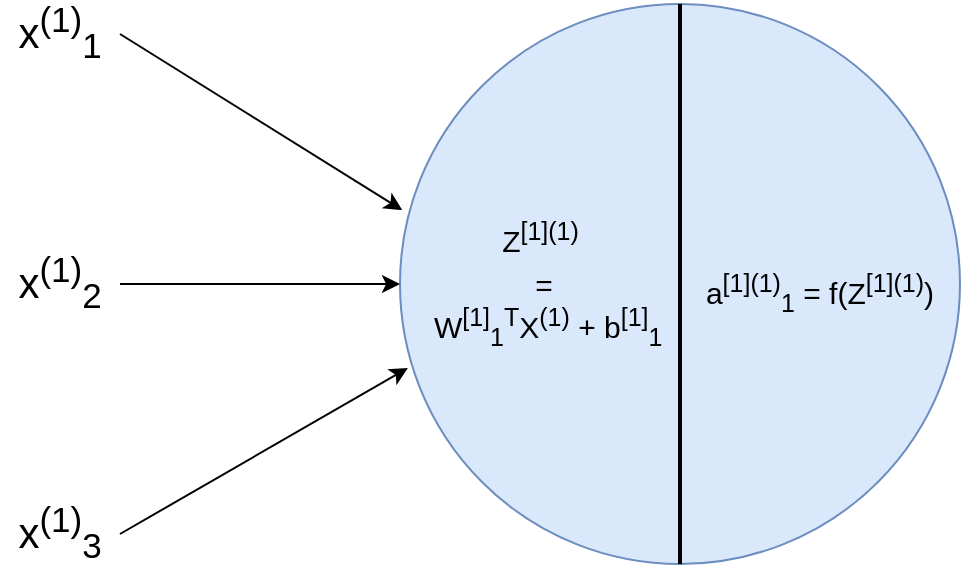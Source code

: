 <mxfile version="24.7.7">
  <diagram name="Page-1" id="HQMygzDaGYlCadJsfDkU">
    <mxGraphModel dx="1434" dy="827" grid="1" gridSize="10" guides="1" tooltips="1" connect="1" arrows="1" fold="1" page="1" pageScale="1" pageWidth="827" pageHeight="1169" math="0" shadow="0">
      <root>
        <mxCell id="0" />
        <mxCell id="1" parent="0" />
        <mxCell id="-9ES2fPpeawB7Ic0LZ5_-1" value="" style="ellipse;whiteSpace=wrap;html=1;aspect=fixed;fillColor=#dae8fc;strokeColor=#6c8ebf;" parent="1" vertex="1">
          <mxGeometry x="320" y="220" width="280" height="280" as="geometry" />
        </mxCell>
        <mxCell id="-9ES2fPpeawB7Ic0LZ5_-4" value="&lt;font style=&quot;font-size: 21px;&quot;&gt;x&lt;sup&gt;(1)&lt;/sup&gt;&lt;sub&gt;1&lt;/sub&gt;&lt;/font&gt;" style="text;html=1;align=center;verticalAlign=middle;whiteSpace=wrap;rounded=0;" parent="1" vertex="1">
          <mxGeometry x="120" y="220" width="60" height="30" as="geometry" />
        </mxCell>
        <mxCell id="-9ES2fPpeawB7Ic0LZ5_-5" value="&lt;font style=&quot;font-size: 21px;&quot;&gt;x&lt;sup&gt;(1)&lt;/sup&gt;&lt;sub&gt;2&lt;/sub&gt;&lt;/font&gt;" style="text;html=1;align=center;verticalAlign=middle;whiteSpace=wrap;rounded=0;" parent="1" vertex="1">
          <mxGeometry x="120" y="345" width="60" height="30" as="geometry" />
        </mxCell>
        <mxCell id="-9ES2fPpeawB7Ic0LZ5_-6" value="&lt;font style=&quot;font-size: 21px;&quot;&gt;x&lt;sup&gt;(1)&lt;/sup&gt;&lt;sub&gt;3&lt;/sub&gt;&lt;/font&gt;" style="text;html=1;align=center;verticalAlign=middle;whiteSpace=wrap;rounded=0;" parent="1" vertex="1">
          <mxGeometry x="120" y="470" width="60" height="30" as="geometry" />
        </mxCell>
        <mxCell id="-9ES2fPpeawB7Ic0LZ5_-7" value="" style="endArrow=classic;html=1;rounded=0;exitX=1;exitY=0.5;exitDx=0;exitDy=0;entryX=0.004;entryY=0.368;entryDx=0;entryDy=0;entryPerimeter=0;" parent="1" source="-9ES2fPpeawB7Ic0LZ5_-4" target="-9ES2fPpeawB7Ic0LZ5_-1" edge="1">
          <mxGeometry width="50" height="50" relative="1" as="geometry">
            <mxPoint x="390" y="450" as="sourcePoint" />
            <mxPoint x="440" y="400" as="targetPoint" />
          </mxGeometry>
        </mxCell>
        <mxCell id="-9ES2fPpeawB7Ic0LZ5_-10" value="" style="endArrow=classic;html=1;rounded=0;exitX=1;exitY=0.5;exitDx=0;exitDy=0;entryX=0;entryY=0.5;entryDx=0;entryDy=0;" parent="1" source="-9ES2fPpeawB7Ic0LZ5_-5" target="-9ES2fPpeawB7Ic0LZ5_-1" edge="1">
          <mxGeometry width="50" height="50" relative="1" as="geometry">
            <mxPoint x="390" y="450" as="sourcePoint" />
            <mxPoint x="440" y="400" as="targetPoint" />
          </mxGeometry>
        </mxCell>
        <mxCell id="-9ES2fPpeawB7Ic0LZ5_-13" value="" style="endArrow=classic;html=1;rounded=0;exitX=1;exitY=0.5;exitDx=0;exitDy=0;entryX=0.014;entryY=0.65;entryDx=0;entryDy=0;entryPerimeter=0;" parent="1" source="-9ES2fPpeawB7Ic0LZ5_-6" target="-9ES2fPpeawB7Ic0LZ5_-1" edge="1">
          <mxGeometry width="50" height="50" relative="1" as="geometry">
            <mxPoint x="390" y="450" as="sourcePoint" />
            <mxPoint x="330" y="364" as="targetPoint" />
          </mxGeometry>
        </mxCell>
        <mxCell id="rA9gJBEbsytchZREEXEG-1" value="" style="endArrow=none;html=1;strokeWidth=2;rounded=0;entryX=0.5;entryY=0;entryDx=0;entryDy=0;exitX=0.5;exitY=1;exitDx=0;exitDy=0;" parent="1" source="-9ES2fPpeawB7Ic0LZ5_-1" target="-9ES2fPpeawB7Ic0LZ5_-1" edge="1">
          <mxGeometry width="50" height="50" relative="1" as="geometry">
            <mxPoint x="590" y="480" as="sourcePoint" />
            <mxPoint x="640" y="430" as="targetPoint" />
          </mxGeometry>
        </mxCell>
        <mxCell id="rA9gJBEbsytchZREEXEG-2" value="&lt;font style=&quot;font-size: 15px;&quot;&gt;Z&lt;sup&gt;[1](1)&lt;/sup&gt;&lt;sub&gt;&amp;nbsp;&lt;/sub&gt;&lt;/font&gt;&lt;div&gt;&lt;font style=&quot;font-size: 15px;&quot;&gt;=&lt;/font&gt;&lt;div&gt;&lt;font style=&quot;font-size: 15px;&quot;&gt;&amp;nbsp;W&lt;sup&gt;[1]&lt;/sup&gt;&lt;sub&gt;1&lt;/sub&gt;&lt;sup&gt;T&lt;/sup&gt;X&lt;sup&gt;(1)&lt;/sup&gt; + b&lt;sup&gt;[1]&lt;/sup&gt;&lt;sub&gt;1&lt;/sub&gt;&lt;/font&gt;&lt;/div&gt;&lt;/div&gt;" style="text;html=1;align=center;verticalAlign=middle;whiteSpace=wrap;rounded=0;" parent="1" vertex="1">
          <mxGeometry x="324" y="345" width="136" height="30" as="geometry" />
        </mxCell>
        <mxCell id="rA9gJBEbsytchZREEXEG-3" value="&lt;font style=&quot;font-size: 15px;&quot;&gt;a&lt;sup&gt;[1](1)&lt;/sup&gt;&lt;sub&gt;1&lt;/sub&gt; = f(Z&lt;sup&gt;[1](1)&lt;/sup&gt;)&lt;/font&gt;" style="text;html=1;align=center;verticalAlign=middle;whiteSpace=wrap;rounded=0;" parent="1" vertex="1">
          <mxGeometry x="470" y="350" width="120" height="30" as="geometry" />
        </mxCell>
      </root>
    </mxGraphModel>
  </diagram>
</mxfile>
